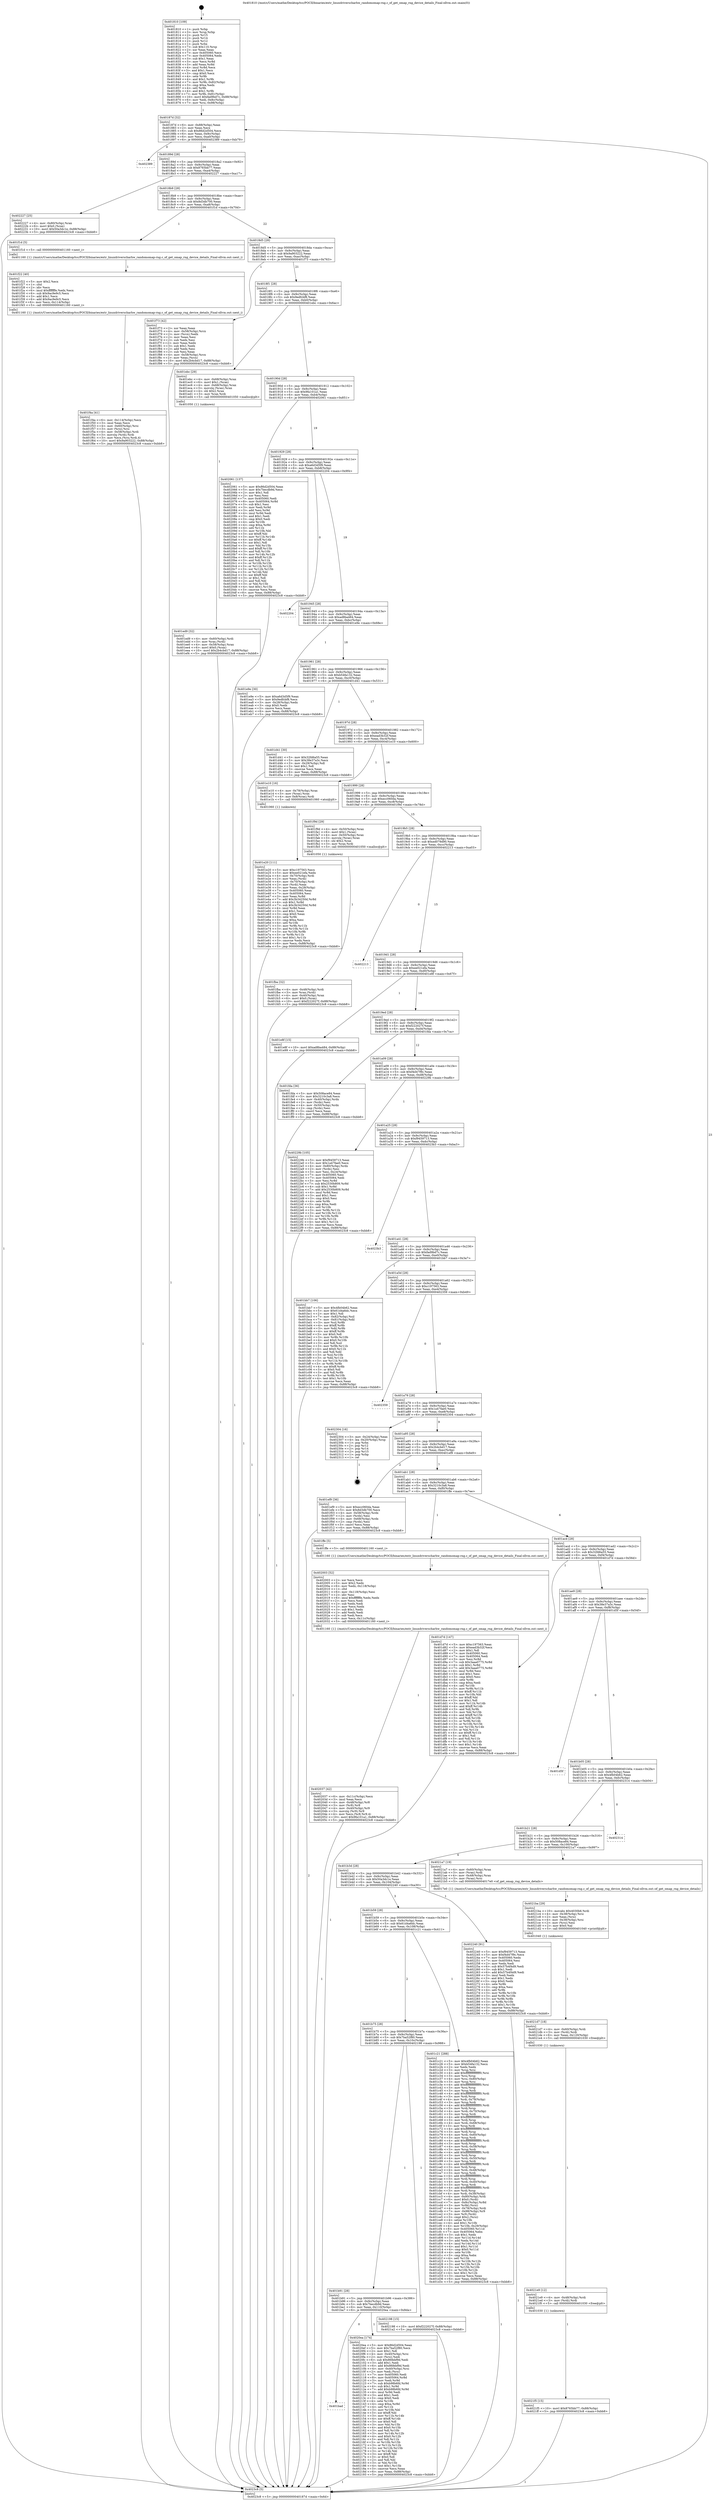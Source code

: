 digraph "0x401810" {
  label = "0x401810 (/mnt/c/Users/mathe/Desktop/tcc/POCII/binaries/extr_linuxdriverscharhw_randomomap-rng.c_of_get_omap_rng_device_details_Final-ollvm.out::main(0))"
  labelloc = "t"
  node[shape=record]

  Entry [label="",width=0.3,height=0.3,shape=circle,fillcolor=black,style=filled]
  "0x40187d" [label="{
     0x40187d [32]\l
     | [instrs]\l
     &nbsp;&nbsp;0x40187d \<+6\>: mov -0x88(%rbp),%eax\l
     &nbsp;&nbsp;0x401883 \<+2\>: mov %eax,%ecx\l
     &nbsp;&nbsp;0x401885 \<+6\>: sub $0x86d2d504,%ecx\l
     &nbsp;&nbsp;0x40188b \<+6\>: mov %eax,-0x9c(%rbp)\l
     &nbsp;&nbsp;0x401891 \<+6\>: mov %ecx,-0xa0(%rbp)\l
     &nbsp;&nbsp;0x401897 \<+6\>: je 0000000000402389 \<main+0xb79\>\l
  }"]
  "0x402389" [label="{
     0x402389\l
  }", style=dashed]
  "0x40189d" [label="{
     0x40189d [28]\l
     | [instrs]\l
     &nbsp;&nbsp;0x40189d \<+5\>: jmp 00000000004018a2 \<main+0x92\>\l
     &nbsp;&nbsp;0x4018a2 \<+6\>: mov -0x9c(%rbp),%eax\l
     &nbsp;&nbsp;0x4018a8 \<+5\>: sub $0x8765bb77,%eax\l
     &nbsp;&nbsp;0x4018ad \<+6\>: mov %eax,-0xa4(%rbp)\l
     &nbsp;&nbsp;0x4018b3 \<+6\>: je 0000000000402227 \<main+0xa17\>\l
  }"]
  Exit [label="",width=0.3,height=0.3,shape=circle,fillcolor=black,style=filled,peripheries=2]
  "0x402227" [label="{
     0x402227 [25]\l
     | [instrs]\l
     &nbsp;&nbsp;0x402227 \<+4\>: mov -0x80(%rbp),%rax\l
     &nbsp;&nbsp;0x40222b \<+6\>: movl $0x0,(%rax)\l
     &nbsp;&nbsp;0x402231 \<+10\>: movl $0x50a3dc1e,-0x88(%rbp)\l
     &nbsp;&nbsp;0x40223b \<+5\>: jmp 00000000004023c8 \<main+0xbb8\>\l
  }"]
  "0x4018b9" [label="{
     0x4018b9 [28]\l
     | [instrs]\l
     &nbsp;&nbsp;0x4018b9 \<+5\>: jmp 00000000004018be \<main+0xae\>\l
     &nbsp;&nbsp;0x4018be \<+6\>: mov -0x9c(%rbp),%eax\l
     &nbsp;&nbsp;0x4018c4 \<+5\>: sub $0x8d3db700,%eax\l
     &nbsp;&nbsp;0x4018c9 \<+6\>: mov %eax,-0xa8(%rbp)\l
     &nbsp;&nbsp;0x4018cf \<+6\>: je 0000000000401f1d \<main+0x70d\>\l
  }"]
  "0x4021f5" [label="{
     0x4021f5 [15]\l
     | [instrs]\l
     &nbsp;&nbsp;0x4021f5 \<+10\>: movl $0x8765bb77,-0x88(%rbp)\l
     &nbsp;&nbsp;0x4021ff \<+5\>: jmp 00000000004023c8 \<main+0xbb8\>\l
  }"]
  "0x401f1d" [label="{
     0x401f1d [5]\l
     | [instrs]\l
     &nbsp;&nbsp;0x401f1d \<+5\>: call 0000000000401160 \<next_i\>\l
     | [calls]\l
     &nbsp;&nbsp;0x401160 \{1\} (/mnt/c/Users/mathe/Desktop/tcc/POCII/binaries/extr_linuxdriverscharhw_randomomap-rng.c_of_get_omap_rng_device_details_Final-ollvm.out::next_i)\l
  }"]
  "0x4018d5" [label="{
     0x4018d5 [28]\l
     | [instrs]\l
     &nbsp;&nbsp;0x4018d5 \<+5\>: jmp 00000000004018da \<main+0xca\>\l
     &nbsp;&nbsp;0x4018da \<+6\>: mov -0x9c(%rbp),%eax\l
     &nbsp;&nbsp;0x4018e0 \<+5\>: sub $0x9a903222,%eax\l
     &nbsp;&nbsp;0x4018e5 \<+6\>: mov %eax,-0xac(%rbp)\l
     &nbsp;&nbsp;0x4018eb \<+6\>: je 0000000000401f73 \<main+0x763\>\l
  }"]
  "0x4021e9" [label="{
     0x4021e9 [12]\l
     | [instrs]\l
     &nbsp;&nbsp;0x4021e9 \<+4\>: mov -0x48(%rbp),%rdi\l
     &nbsp;&nbsp;0x4021ed \<+3\>: mov (%rdi),%rdi\l
     &nbsp;&nbsp;0x4021f0 \<+5\>: call 0000000000401030 \<free@plt\>\l
     | [calls]\l
     &nbsp;&nbsp;0x401030 \{1\} (unknown)\l
  }"]
  "0x401f73" [label="{
     0x401f73 [42]\l
     | [instrs]\l
     &nbsp;&nbsp;0x401f73 \<+2\>: xor %eax,%eax\l
     &nbsp;&nbsp;0x401f75 \<+4\>: mov -0x58(%rbp),%rcx\l
     &nbsp;&nbsp;0x401f79 \<+2\>: mov (%rcx),%edx\l
     &nbsp;&nbsp;0x401f7b \<+2\>: mov %eax,%esi\l
     &nbsp;&nbsp;0x401f7d \<+2\>: sub %edx,%esi\l
     &nbsp;&nbsp;0x401f7f \<+2\>: mov %eax,%edx\l
     &nbsp;&nbsp;0x401f81 \<+3\>: sub $0x1,%edx\l
     &nbsp;&nbsp;0x401f84 \<+2\>: add %edx,%esi\l
     &nbsp;&nbsp;0x401f86 \<+2\>: sub %esi,%eax\l
     &nbsp;&nbsp;0x401f88 \<+4\>: mov -0x58(%rbp),%rcx\l
     &nbsp;&nbsp;0x401f8c \<+2\>: mov %eax,(%rcx)\l
     &nbsp;&nbsp;0x401f8e \<+10\>: movl $0x2b4cbd17,-0x88(%rbp)\l
     &nbsp;&nbsp;0x401f98 \<+5\>: jmp 00000000004023c8 \<main+0xbb8\>\l
  }"]
  "0x4018f1" [label="{
     0x4018f1 [28]\l
     | [instrs]\l
     &nbsp;&nbsp;0x4018f1 \<+5\>: jmp 00000000004018f6 \<main+0xe6\>\l
     &nbsp;&nbsp;0x4018f6 \<+6\>: mov -0x9c(%rbp),%eax\l
     &nbsp;&nbsp;0x4018fc \<+5\>: sub $0x9edfcbf8,%eax\l
     &nbsp;&nbsp;0x401901 \<+6\>: mov %eax,-0xb0(%rbp)\l
     &nbsp;&nbsp;0x401907 \<+6\>: je 0000000000401ebc \<main+0x6ac\>\l
  }"]
  "0x4021d7" [label="{
     0x4021d7 [18]\l
     | [instrs]\l
     &nbsp;&nbsp;0x4021d7 \<+4\>: mov -0x60(%rbp),%rdi\l
     &nbsp;&nbsp;0x4021db \<+3\>: mov (%rdi),%rdi\l
     &nbsp;&nbsp;0x4021de \<+6\>: mov %eax,-0x120(%rbp)\l
     &nbsp;&nbsp;0x4021e4 \<+5\>: call 0000000000401030 \<free@plt\>\l
     | [calls]\l
     &nbsp;&nbsp;0x401030 \{1\} (unknown)\l
  }"]
  "0x401ebc" [label="{
     0x401ebc [29]\l
     | [instrs]\l
     &nbsp;&nbsp;0x401ebc \<+4\>: mov -0x68(%rbp),%rax\l
     &nbsp;&nbsp;0x401ec0 \<+6\>: movl $0x1,(%rax)\l
     &nbsp;&nbsp;0x401ec6 \<+4\>: mov -0x68(%rbp),%rax\l
     &nbsp;&nbsp;0x401eca \<+3\>: movslq (%rax),%rax\l
     &nbsp;&nbsp;0x401ecd \<+4\>: shl $0x2,%rax\l
     &nbsp;&nbsp;0x401ed1 \<+3\>: mov %rax,%rdi\l
     &nbsp;&nbsp;0x401ed4 \<+5\>: call 0000000000401050 \<malloc@plt\>\l
     | [calls]\l
     &nbsp;&nbsp;0x401050 \{1\} (unknown)\l
  }"]
  "0x40190d" [label="{
     0x40190d [28]\l
     | [instrs]\l
     &nbsp;&nbsp;0x40190d \<+5\>: jmp 0000000000401912 \<main+0x102\>\l
     &nbsp;&nbsp;0x401912 \<+6\>: mov -0x9c(%rbp),%eax\l
     &nbsp;&nbsp;0x401918 \<+5\>: sub $0x9fa101a1,%eax\l
     &nbsp;&nbsp;0x40191d \<+6\>: mov %eax,-0xb4(%rbp)\l
     &nbsp;&nbsp;0x401923 \<+6\>: je 0000000000402061 \<main+0x851\>\l
  }"]
  "0x4021ba" [label="{
     0x4021ba [29]\l
     | [instrs]\l
     &nbsp;&nbsp;0x4021ba \<+10\>: movabs $0x4030b6,%rdi\l
     &nbsp;&nbsp;0x4021c4 \<+4\>: mov -0x38(%rbp),%rsi\l
     &nbsp;&nbsp;0x4021c8 \<+2\>: mov %eax,(%rsi)\l
     &nbsp;&nbsp;0x4021ca \<+4\>: mov -0x38(%rbp),%rsi\l
     &nbsp;&nbsp;0x4021ce \<+2\>: mov (%rsi),%esi\l
     &nbsp;&nbsp;0x4021d0 \<+2\>: mov $0x0,%al\l
     &nbsp;&nbsp;0x4021d2 \<+5\>: call 0000000000401040 \<printf@plt\>\l
     | [calls]\l
     &nbsp;&nbsp;0x401040 \{1\} (unknown)\l
  }"]
  "0x402061" [label="{
     0x402061 [137]\l
     | [instrs]\l
     &nbsp;&nbsp;0x402061 \<+5\>: mov $0x86d2d504,%eax\l
     &nbsp;&nbsp;0x402066 \<+5\>: mov $0x7becdb9d,%ecx\l
     &nbsp;&nbsp;0x40206b \<+2\>: mov $0x1,%dl\l
     &nbsp;&nbsp;0x40206d \<+2\>: xor %esi,%esi\l
     &nbsp;&nbsp;0x40206f \<+7\>: mov 0x405060,%edi\l
     &nbsp;&nbsp;0x402076 \<+8\>: mov 0x405064,%r8d\l
     &nbsp;&nbsp;0x40207e \<+3\>: sub $0x1,%esi\l
     &nbsp;&nbsp;0x402081 \<+3\>: mov %edi,%r9d\l
     &nbsp;&nbsp;0x402084 \<+3\>: add %esi,%r9d\l
     &nbsp;&nbsp;0x402087 \<+4\>: imul %r9d,%edi\l
     &nbsp;&nbsp;0x40208b \<+3\>: and $0x1,%edi\l
     &nbsp;&nbsp;0x40208e \<+3\>: cmp $0x0,%edi\l
     &nbsp;&nbsp;0x402091 \<+4\>: sete %r10b\l
     &nbsp;&nbsp;0x402095 \<+4\>: cmp $0xa,%r8d\l
     &nbsp;&nbsp;0x402099 \<+4\>: setl %r11b\l
     &nbsp;&nbsp;0x40209d \<+3\>: mov %r10b,%bl\l
     &nbsp;&nbsp;0x4020a0 \<+3\>: xor $0xff,%bl\l
     &nbsp;&nbsp;0x4020a3 \<+3\>: mov %r11b,%r14b\l
     &nbsp;&nbsp;0x4020a6 \<+4\>: xor $0xff,%r14b\l
     &nbsp;&nbsp;0x4020aa \<+3\>: xor $0x1,%dl\l
     &nbsp;&nbsp;0x4020ad \<+3\>: mov %bl,%r15b\l
     &nbsp;&nbsp;0x4020b0 \<+4\>: and $0xff,%r15b\l
     &nbsp;&nbsp;0x4020b4 \<+3\>: and %dl,%r10b\l
     &nbsp;&nbsp;0x4020b7 \<+3\>: mov %r14b,%r12b\l
     &nbsp;&nbsp;0x4020ba \<+4\>: and $0xff,%r12b\l
     &nbsp;&nbsp;0x4020be \<+3\>: and %dl,%r11b\l
     &nbsp;&nbsp;0x4020c1 \<+3\>: or %r10b,%r15b\l
     &nbsp;&nbsp;0x4020c4 \<+3\>: or %r11b,%r12b\l
     &nbsp;&nbsp;0x4020c7 \<+3\>: xor %r12b,%r15b\l
     &nbsp;&nbsp;0x4020ca \<+3\>: or %r14b,%bl\l
     &nbsp;&nbsp;0x4020cd \<+3\>: xor $0xff,%bl\l
     &nbsp;&nbsp;0x4020d0 \<+3\>: or $0x1,%dl\l
     &nbsp;&nbsp;0x4020d3 \<+2\>: and %dl,%bl\l
     &nbsp;&nbsp;0x4020d5 \<+3\>: or %bl,%r15b\l
     &nbsp;&nbsp;0x4020d8 \<+4\>: test $0x1,%r15b\l
     &nbsp;&nbsp;0x4020dc \<+3\>: cmovne %ecx,%eax\l
     &nbsp;&nbsp;0x4020df \<+6\>: mov %eax,-0x88(%rbp)\l
     &nbsp;&nbsp;0x4020e5 \<+5\>: jmp 00000000004023c8 \<main+0xbb8\>\l
  }"]
  "0x401929" [label="{
     0x401929 [28]\l
     | [instrs]\l
     &nbsp;&nbsp;0x401929 \<+5\>: jmp 000000000040192e \<main+0x11e\>\l
     &nbsp;&nbsp;0x40192e \<+6\>: mov -0x9c(%rbp),%eax\l
     &nbsp;&nbsp;0x401934 \<+5\>: sub $0xa6d3d5f9,%eax\l
     &nbsp;&nbsp;0x401939 \<+6\>: mov %eax,-0xb8(%rbp)\l
     &nbsp;&nbsp;0x40193f \<+6\>: je 0000000000402204 \<main+0x9f4\>\l
  }"]
  "0x401bad" [label="{
     0x401bad\l
  }", style=dashed]
  "0x402204" [label="{
     0x402204\l
  }", style=dashed]
  "0x401945" [label="{
     0x401945 [28]\l
     | [instrs]\l
     &nbsp;&nbsp;0x401945 \<+5\>: jmp 000000000040194a \<main+0x13a\>\l
     &nbsp;&nbsp;0x40194a \<+6\>: mov -0x9c(%rbp),%eax\l
     &nbsp;&nbsp;0x401950 \<+5\>: sub $0xad8ba484,%eax\l
     &nbsp;&nbsp;0x401955 \<+6\>: mov %eax,-0xbc(%rbp)\l
     &nbsp;&nbsp;0x40195b \<+6\>: je 0000000000401e9e \<main+0x68e\>\l
  }"]
  "0x4020ea" [label="{
     0x4020ea [174]\l
     | [instrs]\l
     &nbsp;&nbsp;0x4020ea \<+5\>: mov $0x86d2d504,%eax\l
     &nbsp;&nbsp;0x4020ef \<+5\>: mov $0x7ba52f80,%ecx\l
     &nbsp;&nbsp;0x4020f4 \<+2\>: mov $0x1,%dl\l
     &nbsp;&nbsp;0x4020f6 \<+4\>: mov -0x40(%rbp),%rsi\l
     &nbsp;&nbsp;0x4020fa \<+2\>: mov (%rsi),%edi\l
     &nbsp;&nbsp;0x4020fc \<+6\>: sub $0x86febf9d,%edi\l
     &nbsp;&nbsp;0x402102 \<+3\>: add $0x1,%edi\l
     &nbsp;&nbsp;0x402105 \<+6\>: add $0x86febf9d,%edi\l
     &nbsp;&nbsp;0x40210b \<+4\>: mov -0x40(%rbp),%rsi\l
     &nbsp;&nbsp;0x40210f \<+2\>: mov %edi,(%rsi)\l
     &nbsp;&nbsp;0x402111 \<+7\>: mov 0x405060,%edi\l
     &nbsp;&nbsp;0x402118 \<+8\>: mov 0x405064,%r8d\l
     &nbsp;&nbsp;0x402120 \<+3\>: mov %edi,%r9d\l
     &nbsp;&nbsp;0x402123 \<+7\>: sub $0xb98b6fd,%r9d\l
     &nbsp;&nbsp;0x40212a \<+4\>: sub $0x1,%r9d\l
     &nbsp;&nbsp;0x40212e \<+7\>: add $0xb98b6fd,%r9d\l
     &nbsp;&nbsp;0x402135 \<+4\>: imul %r9d,%edi\l
     &nbsp;&nbsp;0x402139 \<+3\>: and $0x1,%edi\l
     &nbsp;&nbsp;0x40213c \<+3\>: cmp $0x0,%edi\l
     &nbsp;&nbsp;0x40213f \<+4\>: sete %r10b\l
     &nbsp;&nbsp;0x402143 \<+4\>: cmp $0xa,%r8d\l
     &nbsp;&nbsp;0x402147 \<+4\>: setl %r11b\l
     &nbsp;&nbsp;0x40214b \<+3\>: mov %r10b,%bl\l
     &nbsp;&nbsp;0x40214e \<+3\>: xor $0xff,%bl\l
     &nbsp;&nbsp;0x402151 \<+3\>: mov %r11b,%r14b\l
     &nbsp;&nbsp;0x402154 \<+4\>: xor $0xff,%r14b\l
     &nbsp;&nbsp;0x402158 \<+3\>: xor $0x0,%dl\l
     &nbsp;&nbsp;0x40215b \<+3\>: mov %bl,%r15b\l
     &nbsp;&nbsp;0x40215e \<+4\>: and $0x0,%r15b\l
     &nbsp;&nbsp;0x402162 \<+3\>: and %dl,%r10b\l
     &nbsp;&nbsp;0x402165 \<+3\>: mov %r14b,%r12b\l
     &nbsp;&nbsp;0x402168 \<+4\>: and $0x0,%r12b\l
     &nbsp;&nbsp;0x40216c \<+3\>: and %dl,%r11b\l
     &nbsp;&nbsp;0x40216f \<+3\>: or %r10b,%r15b\l
     &nbsp;&nbsp;0x402172 \<+3\>: or %r11b,%r12b\l
     &nbsp;&nbsp;0x402175 \<+3\>: xor %r12b,%r15b\l
     &nbsp;&nbsp;0x402178 \<+3\>: or %r14b,%bl\l
     &nbsp;&nbsp;0x40217b \<+3\>: xor $0xff,%bl\l
     &nbsp;&nbsp;0x40217e \<+3\>: or $0x0,%dl\l
     &nbsp;&nbsp;0x402181 \<+2\>: and %dl,%bl\l
     &nbsp;&nbsp;0x402183 \<+3\>: or %bl,%r15b\l
     &nbsp;&nbsp;0x402186 \<+4\>: test $0x1,%r15b\l
     &nbsp;&nbsp;0x40218a \<+3\>: cmovne %ecx,%eax\l
     &nbsp;&nbsp;0x40218d \<+6\>: mov %eax,-0x88(%rbp)\l
     &nbsp;&nbsp;0x402193 \<+5\>: jmp 00000000004023c8 \<main+0xbb8\>\l
  }"]
  "0x401e9e" [label="{
     0x401e9e [30]\l
     | [instrs]\l
     &nbsp;&nbsp;0x401e9e \<+5\>: mov $0xa6d3d5f9,%eax\l
     &nbsp;&nbsp;0x401ea3 \<+5\>: mov $0x9edfcbf8,%ecx\l
     &nbsp;&nbsp;0x401ea8 \<+3\>: mov -0x28(%rbp),%edx\l
     &nbsp;&nbsp;0x401eab \<+3\>: cmp $0x0,%edx\l
     &nbsp;&nbsp;0x401eae \<+3\>: cmove %ecx,%eax\l
     &nbsp;&nbsp;0x401eb1 \<+6\>: mov %eax,-0x88(%rbp)\l
     &nbsp;&nbsp;0x401eb7 \<+5\>: jmp 00000000004023c8 \<main+0xbb8\>\l
  }"]
  "0x401961" [label="{
     0x401961 [28]\l
     | [instrs]\l
     &nbsp;&nbsp;0x401961 \<+5\>: jmp 0000000000401966 \<main+0x156\>\l
     &nbsp;&nbsp;0x401966 \<+6\>: mov -0x9c(%rbp),%eax\l
     &nbsp;&nbsp;0x40196c \<+5\>: sub $0xb54fa132,%eax\l
     &nbsp;&nbsp;0x401971 \<+6\>: mov %eax,-0xc0(%rbp)\l
     &nbsp;&nbsp;0x401977 \<+6\>: je 0000000000401d41 \<main+0x531\>\l
  }"]
  "0x401b91" [label="{
     0x401b91 [28]\l
     | [instrs]\l
     &nbsp;&nbsp;0x401b91 \<+5\>: jmp 0000000000401b96 \<main+0x386\>\l
     &nbsp;&nbsp;0x401b96 \<+6\>: mov -0x9c(%rbp),%eax\l
     &nbsp;&nbsp;0x401b9c \<+5\>: sub $0x7becdb9d,%eax\l
     &nbsp;&nbsp;0x401ba1 \<+6\>: mov %eax,-0x110(%rbp)\l
     &nbsp;&nbsp;0x401ba7 \<+6\>: je 00000000004020ea \<main+0x8da\>\l
  }"]
  "0x401d41" [label="{
     0x401d41 [30]\l
     | [instrs]\l
     &nbsp;&nbsp;0x401d41 \<+5\>: mov $0x32fd6a55,%eax\l
     &nbsp;&nbsp;0x401d46 \<+5\>: mov $0x38e37a3c,%ecx\l
     &nbsp;&nbsp;0x401d4b \<+3\>: mov -0x29(%rbp),%dl\l
     &nbsp;&nbsp;0x401d4e \<+3\>: test $0x1,%dl\l
     &nbsp;&nbsp;0x401d51 \<+3\>: cmovne %ecx,%eax\l
     &nbsp;&nbsp;0x401d54 \<+6\>: mov %eax,-0x88(%rbp)\l
     &nbsp;&nbsp;0x401d5a \<+5\>: jmp 00000000004023c8 \<main+0xbb8\>\l
  }"]
  "0x40197d" [label="{
     0x40197d [28]\l
     | [instrs]\l
     &nbsp;&nbsp;0x40197d \<+5\>: jmp 0000000000401982 \<main+0x172\>\l
     &nbsp;&nbsp;0x401982 \<+6\>: mov -0x9c(%rbp),%eax\l
     &nbsp;&nbsp;0x401988 \<+5\>: sub $0xead3b32f,%eax\l
     &nbsp;&nbsp;0x40198d \<+6\>: mov %eax,-0xc4(%rbp)\l
     &nbsp;&nbsp;0x401993 \<+6\>: je 0000000000401e10 \<main+0x600\>\l
  }"]
  "0x402198" [label="{
     0x402198 [15]\l
     | [instrs]\l
     &nbsp;&nbsp;0x402198 \<+10\>: movl $0xf222027f,-0x88(%rbp)\l
     &nbsp;&nbsp;0x4021a2 \<+5\>: jmp 00000000004023c8 \<main+0xbb8\>\l
  }"]
  "0x401e10" [label="{
     0x401e10 [16]\l
     | [instrs]\l
     &nbsp;&nbsp;0x401e10 \<+4\>: mov -0x78(%rbp),%rax\l
     &nbsp;&nbsp;0x401e14 \<+3\>: mov (%rax),%rax\l
     &nbsp;&nbsp;0x401e17 \<+4\>: mov 0x8(%rax),%rdi\l
     &nbsp;&nbsp;0x401e1b \<+5\>: call 0000000000401060 \<atoi@plt\>\l
     | [calls]\l
     &nbsp;&nbsp;0x401060 \{1\} (unknown)\l
  }"]
  "0x401999" [label="{
     0x401999 [28]\l
     | [instrs]\l
     &nbsp;&nbsp;0x401999 \<+5\>: jmp 000000000040199e \<main+0x18e\>\l
     &nbsp;&nbsp;0x40199e \<+6\>: mov -0x9c(%rbp),%eax\l
     &nbsp;&nbsp;0x4019a4 \<+5\>: sub $0xecc060da,%eax\l
     &nbsp;&nbsp;0x4019a9 \<+6\>: mov %eax,-0xc8(%rbp)\l
     &nbsp;&nbsp;0x4019af \<+6\>: je 0000000000401f9d \<main+0x78d\>\l
  }"]
  "0x402037" [label="{
     0x402037 [42]\l
     | [instrs]\l
     &nbsp;&nbsp;0x402037 \<+6\>: mov -0x11c(%rbp),%ecx\l
     &nbsp;&nbsp;0x40203d \<+3\>: imul %eax,%ecx\l
     &nbsp;&nbsp;0x402040 \<+4\>: mov -0x48(%rbp),%r8\l
     &nbsp;&nbsp;0x402044 \<+3\>: mov (%r8),%r8\l
     &nbsp;&nbsp;0x402047 \<+4\>: mov -0x40(%rbp),%r9\l
     &nbsp;&nbsp;0x40204b \<+3\>: movslq (%r9),%r9\l
     &nbsp;&nbsp;0x40204e \<+4\>: mov %ecx,(%r8,%r9,4)\l
     &nbsp;&nbsp;0x402052 \<+10\>: movl $0x9fa101a1,-0x88(%rbp)\l
     &nbsp;&nbsp;0x40205c \<+5\>: jmp 00000000004023c8 \<main+0xbb8\>\l
  }"]
  "0x401f9d" [label="{
     0x401f9d [29]\l
     | [instrs]\l
     &nbsp;&nbsp;0x401f9d \<+4\>: mov -0x50(%rbp),%rax\l
     &nbsp;&nbsp;0x401fa1 \<+6\>: movl $0x1,(%rax)\l
     &nbsp;&nbsp;0x401fa7 \<+4\>: mov -0x50(%rbp),%rax\l
     &nbsp;&nbsp;0x401fab \<+3\>: movslq (%rax),%rax\l
     &nbsp;&nbsp;0x401fae \<+4\>: shl $0x2,%rax\l
     &nbsp;&nbsp;0x401fb2 \<+3\>: mov %rax,%rdi\l
     &nbsp;&nbsp;0x401fb5 \<+5\>: call 0000000000401050 \<malloc@plt\>\l
     | [calls]\l
     &nbsp;&nbsp;0x401050 \{1\} (unknown)\l
  }"]
  "0x4019b5" [label="{
     0x4019b5 [28]\l
     | [instrs]\l
     &nbsp;&nbsp;0x4019b5 \<+5\>: jmp 00000000004019ba \<main+0x1aa\>\l
     &nbsp;&nbsp;0x4019ba \<+6\>: mov -0x9c(%rbp),%eax\l
     &nbsp;&nbsp;0x4019c0 \<+5\>: sub $0xed079d90,%eax\l
     &nbsp;&nbsp;0x4019c5 \<+6\>: mov %eax,-0xcc(%rbp)\l
     &nbsp;&nbsp;0x4019cb \<+6\>: je 0000000000402213 \<main+0xa03\>\l
  }"]
  "0x402003" [label="{
     0x402003 [52]\l
     | [instrs]\l
     &nbsp;&nbsp;0x402003 \<+2\>: xor %ecx,%ecx\l
     &nbsp;&nbsp;0x402005 \<+5\>: mov $0x2,%edx\l
     &nbsp;&nbsp;0x40200a \<+6\>: mov %edx,-0x118(%rbp)\l
     &nbsp;&nbsp;0x402010 \<+1\>: cltd\l
     &nbsp;&nbsp;0x402011 \<+6\>: mov -0x118(%rbp),%esi\l
     &nbsp;&nbsp;0x402017 \<+2\>: idiv %esi\l
     &nbsp;&nbsp;0x402019 \<+6\>: imul $0xfffffffe,%edx,%edx\l
     &nbsp;&nbsp;0x40201f \<+2\>: mov %ecx,%edi\l
     &nbsp;&nbsp;0x402021 \<+2\>: sub %edx,%edi\l
     &nbsp;&nbsp;0x402023 \<+2\>: mov %ecx,%edx\l
     &nbsp;&nbsp;0x402025 \<+3\>: sub $0x1,%edx\l
     &nbsp;&nbsp;0x402028 \<+2\>: add %edx,%edi\l
     &nbsp;&nbsp;0x40202a \<+2\>: sub %edi,%ecx\l
     &nbsp;&nbsp;0x40202c \<+6\>: mov %ecx,-0x11c(%rbp)\l
     &nbsp;&nbsp;0x402032 \<+5\>: call 0000000000401160 \<next_i\>\l
     | [calls]\l
     &nbsp;&nbsp;0x401160 \{1\} (/mnt/c/Users/mathe/Desktop/tcc/POCII/binaries/extr_linuxdriverscharhw_randomomap-rng.c_of_get_omap_rng_device_details_Final-ollvm.out::next_i)\l
  }"]
  "0x402213" [label="{
     0x402213\l
  }", style=dashed]
  "0x4019d1" [label="{
     0x4019d1 [28]\l
     | [instrs]\l
     &nbsp;&nbsp;0x4019d1 \<+5\>: jmp 00000000004019d6 \<main+0x1c6\>\l
     &nbsp;&nbsp;0x4019d6 \<+6\>: mov -0x9c(%rbp),%eax\l
     &nbsp;&nbsp;0x4019dc \<+5\>: sub $0xee021efa,%eax\l
     &nbsp;&nbsp;0x4019e1 \<+6\>: mov %eax,-0xd0(%rbp)\l
     &nbsp;&nbsp;0x4019e7 \<+6\>: je 0000000000401e8f \<main+0x67f\>\l
  }"]
  "0x401fba" [label="{
     0x401fba [32]\l
     | [instrs]\l
     &nbsp;&nbsp;0x401fba \<+4\>: mov -0x48(%rbp),%rdi\l
     &nbsp;&nbsp;0x401fbe \<+3\>: mov %rax,(%rdi)\l
     &nbsp;&nbsp;0x401fc1 \<+4\>: mov -0x40(%rbp),%rax\l
     &nbsp;&nbsp;0x401fc5 \<+6\>: movl $0x0,(%rax)\l
     &nbsp;&nbsp;0x401fcb \<+10\>: movl $0xf222027f,-0x88(%rbp)\l
     &nbsp;&nbsp;0x401fd5 \<+5\>: jmp 00000000004023c8 \<main+0xbb8\>\l
  }"]
  "0x401e8f" [label="{
     0x401e8f [15]\l
     | [instrs]\l
     &nbsp;&nbsp;0x401e8f \<+10\>: movl $0xad8ba484,-0x88(%rbp)\l
     &nbsp;&nbsp;0x401e99 \<+5\>: jmp 00000000004023c8 \<main+0xbb8\>\l
  }"]
  "0x4019ed" [label="{
     0x4019ed [28]\l
     | [instrs]\l
     &nbsp;&nbsp;0x4019ed \<+5\>: jmp 00000000004019f2 \<main+0x1e2\>\l
     &nbsp;&nbsp;0x4019f2 \<+6\>: mov -0x9c(%rbp),%eax\l
     &nbsp;&nbsp;0x4019f8 \<+5\>: sub $0xf222027f,%eax\l
     &nbsp;&nbsp;0x4019fd \<+6\>: mov %eax,-0xd4(%rbp)\l
     &nbsp;&nbsp;0x401a03 \<+6\>: je 0000000000401fda \<main+0x7ca\>\l
  }"]
  "0x401f4a" [label="{
     0x401f4a [41]\l
     | [instrs]\l
     &nbsp;&nbsp;0x401f4a \<+6\>: mov -0x114(%rbp),%ecx\l
     &nbsp;&nbsp;0x401f50 \<+3\>: imul %eax,%ecx\l
     &nbsp;&nbsp;0x401f53 \<+4\>: mov -0x60(%rbp),%rsi\l
     &nbsp;&nbsp;0x401f57 \<+3\>: mov (%rsi),%rsi\l
     &nbsp;&nbsp;0x401f5a \<+4\>: mov -0x58(%rbp),%rdi\l
     &nbsp;&nbsp;0x401f5e \<+3\>: movslq (%rdi),%rdi\l
     &nbsp;&nbsp;0x401f61 \<+3\>: mov %ecx,(%rsi,%rdi,4)\l
     &nbsp;&nbsp;0x401f64 \<+10\>: movl $0x9a903222,-0x88(%rbp)\l
     &nbsp;&nbsp;0x401f6e \<+5\>: jmp 00000000004023c8 \<main+0xbb8\>\l
  }"]
  "0x401fda" [label="{
     0x401fda [36]\l
     | [instrs]\l
     &nbsp;&nbsp;0x401fda \<+5\>: mov $0x508ace84,%eax\l
     &nbsp;&nbsp;0x401fdf \<+5\>: mov $0x3210c3a8,%ecx\l
     &nbsp;&nbsp;0x401fe4 \<+4\>: mov -0x40(%rbp),%rdx\l
     &nbsp;&nbsp;0x401fe8 \<+2\>: mov (%rdx),%esi\l
     &nbsp;&nbsp;0x401fea \<+4\>: mov -0x50(%rbp),%rdx\l
     &nbsp;&nbsp;0x401fee \<+2\>: cmp (%rdx),%esi\l
     &nbsp;&nbsp;0x401ff0 \<+3\>: cmovl %ecx,%eax\l
     &nbsp;&nbsp;0x401ff3 \<+6\>: mov %eax,-0x88(%rbp)\l
     &nbsp;&nbsp;0x401ff9 \<+5\>: jmp 00000000004023c8 \<main+0xbb8\>\l
  }"]
  "0x401a09" [label="{
     0x401a09 [28]\l
     | [instrs]\l
     &nbsp;&nbsp;0x401a09 \<+5\>: jmp 0000000000401a0e \<main+0x1fe\>\l
     &nbsp;&nbsp;0x401a0e \<+6\>: mov -0x9c(%rbp),%eax\l
     &nbsp;&nbsp;0x401a14 \<+5\>: sub $0xf4d47f9c,%eax\l
     &nbsp;&nbsp;0x401a19 \<+6\>: mov %eax,-0xd8(%rbp)\l
     &nbsp;&nbsp;0x401a1f \<+6\>: je 000000000040229b \<main+0xa8b\>\l
  }"]
  "0x401f22" [label="{
     0x401f22 [40]\l
     | [instrs]\l
     &nbsp;&nbsp;0x401f22 \<+5\>: mov $0x2,%ecx\l
     &nbsp;&nbsp;0x401f27 \<+1\>: cltd\l
     &nbsp;&nbsp;0x401f28 \<+2\>: idiv %ecx\l
     &nbsp;&nbsp;0x401f2a \<+6\>: imul $0xfffffffe,%edx,%ecx\l
     &nbsp;&nbsp;0x401f30 \<+6\>: sub $0x9ac9e9c5,%ecx\l
     &nbsp;&nbsp;0x401f36 \<+3\>: add $0x1,%ecx\l
     &nbsp;&nbsp;0x401f39 \<+6\>: add $0x9ac9e9c5,%ecx\l
     &nbsp;&nbsp;0x401f3f \<+6\>: mov %ecx,-0x114(%rbp)\l
     &nbsp;&nbsp;0x401f45 \<+5\>: call 0000000000401160 \<next_i\>\l
     | [calls]\l
     &nbsp;&nbsp;0x401160 \{1\} (/mnt/c/Users/mathe/Desktop/tcc/POCII/binaries/extr_linuxdriverscharhw_randomomap-rng.c_of_get_omap_rng_device_details_Final-ollvm.out::next_i)\l
  }"]
  "0x40229b" [label="{
     0x40229b [105]\l
     | [instrs]\l
     &nbsp;&nbsp;0x40229b \<+5\>: mov $0xf9459713,%eax\l
     &nbsp;&nbsp;0x4022a0 \<+5\>: mov $0x1a47fae0,%ecx\l
     &nbsp;&nbsp;0x4022a5 \<+4\>: mov -0x80(%rbp),%rdx\l
     &nbsp;&nbsp;0x4022a9 \<+2\>: mov (%rdx),%esi\l
     &nbsp;&nbsp;0x4022ab \<+3\>: mov %esi,-0x24(%rbp)\l
     &nbsp;&nbsp;0x4022ae \<+7\>: mov 0x405060,%esi\l
     &nbsp;&nbsp;0x4022b5 \<+7\>: mov 0x405064,%edi\l
     &nbsp;&nbsp;0x4022bc \<+3\>: mov %esi,%r8d\l
     &nbsp;&nbsp;0x4022bf \<+7\>: sub $0x2530b809,%r8d\l
     &nbsp;&nbsp;0x4022c6 \<+4\>: sub $0x1,%r8d\l
     &nbsp;&nbsp;0x4022ca \<+7\>: add $0x2530b809,%r8d\l
     &nbsp;&nbsp;0x4022d1 \<+4\>: imul %r8d,%esi\l
     &nbsp;&nbsp;0x4022d5 \<+3\>: and $0x1,%esi\l
     &nbsp;&nbsp;0x4022d8 \<+3\>: cmp $0x0,%esi\l
     &nbsp;&nbsp;0x4022db \<+4\>: sete %r9b\l
     &nbsp;&nbsp;0x4022df \<+3\>: cmp $0xa,%edi\l
     &nbsp;&nbsp;0x4022e2 \<+4\>: setl %r10b\l
     &nbsp;&nbsp;0x4022e6 \<+3\>: mov %r9b,%r11b\l
     &nbsp;&nbsp;0x4022e9 \<+3\>: and %r10b,%r11b\l
     &nbsp;&nbsp;0x4022ec \<+3\>: xor %r10b,%r9b\l
     &nbsp;&nbsp;0x4022ef \<+3\>: or %r9b,%r11b\l
     &nbsp;&nbsp;0x4022f2 \<+4\>: test $0x1,%r11b\l
     &nbsp;&nbsp;0x4022f6 \<+3\>: cmovne %ecx,%eax\l
     &nbsp;&nbsp;0x4022f9 \<+6\>: mov %eax,-0x88(%rbp)\l
     &nbsp;&nbsp;0x4022ff \<+5\>: jmp 00000000004023c8 \<main+0xbb8\>\l
  }"]
  "0x401a25" [label="{
     0x401a25 [28]\l
     | [instrs]\l
     &nbsp;&nbsp;0x401a25 \<+5\>: jmp 0000000000401a2a \<main+0x21a\>\l
     &nbsp;&nbsp;0x401a2a \<+6\>: mov -0x9c(%rbp),%eax\l
     &nbsp;&nbsp;0x401a30 \<+5\>: sub $0xf9459713,%eax\l
     &nbsp;&nbsp;0x401a35 \<+6\>: mov %eax,-0xdc(%rbp)\l
     &nbsp;&nbsp;0x401a3b \<+6\>: je 00000000004023b3 \<main+0xba3\>\l
  }"]
  "0x401ed9" [label="{
     0x401ed9 [32]\l
     | [instrs]\l
     &nbsp;&nbsp;0x401ed9 \<+4\>: mov -0x60(%rbp),%rdi\l
     &nbsp;&nbsp;0x401edd \<+3\>: mov %rax,(%rdi)\l
     &nbsp;&nbsp;0x401ee0 \<+4\>: mov -0x58(%rbp),%rax\l
     &nbsp;&nbsp;0x401ee4 \<+6\>: movl $0x0,(%rax)\l
     &nbsp;&nbsp;0x401eea \<+10\>: movl $0x2b4cbd17,-0x88(%rbp)\l
     &nbsp;&nbsp;0x401ef4 \<+5\>: jmp 00000000004023c8 \<main+0xbb8\>\l
  }"]
  "0x4023b3" [label="{
     0x4023b3\l
  }", style=dashed]
  "0x401a41" [label="{
     0x401a41 [28]\l
     | [instrs]\l
     &nbsp;&nbsp;0x401a41 \<+5\>: jmp 0000000000401a46 \<main+0x236\>\l
     &nbsp;&nbsp;0x401a46 \<+6\>: mov -0x9c(%rbp),%eax\l
     &nbsp;&nbsp;0x401a4c \<+5\>: sub $0xfad9bd7c,%eax\l
     &nbsp;&nbsp;0x401a51 \<+6\>: mov %eax,-0xe0(%rbp)\l
     &nbsp;&nbsp;0x401a57 \<+6\>: je 0000000000401bb7 \<main+0x3a7\>\l
  }"]
  "0x401e20" [label="{
     0x401e20 [111]\l
     | [instrs]\l
     &nbsp;&nbsp;0x401e20 \<+5\>: mov $0xc197563,%ecx\l
     &nbsp;&nbsp;0x401e25 \<+5\>: mov $0xee021efa,%edx\l
     &nbsp;&nbsp;0x401e2a \<+4\>: mov -0x70(%rbp),%rdi\l
     &nbsp;&nbsp;0x401e2e \<+2\>: mov %eax,(%rdi)\l
     &nbsp;&nbsp;0x401e30 \<+4\>: mov -0x70(%rbp),%rdi\l
     &nbsp;&nbsp;0x401e34 \<+2\>: mov (%rdi),%eax\l
     &nbsp;&nbsp;0x401e36 \<+3\>: mov %eax,-0x28(%rbp)\l
     &nbsp;&nbsp;0x401e39 \<+7\>: mov 0x405060,%eax\l
     &nbsp;&nbsp;0x401e40 \<+7\>: mov 0x405064,%esi\l
     &nbsp;&nbsp;0x401e47 \<+3\>: mov %eax,%r8d\l
     &nbsp;&nbsp;0x401e4a \<+7\>: add $0x3b34250d,%r8d\l
     &nbsp;&nbsp;0x401e51 \<+4\>: sub $0x1,%r8d\l
     &nbsp;&nbsp;0x401e55 \<+7\>: sub $0x3b34250d,%r8d\l
     &nbsp;&nbsp;0x401e5c \<+4\>: imul %r8d,%eax\l
     &nbsp;&nbsp;0x401e60 \<+3\>: and $0x1,%eax\l
     &nbsp;&nbsp;0x401e63 \<+3\>: cmp $0x0,%eax\l
     &nbsp;&nbsp;0x401e66 \<+4\>: sete %r9b\l
     &nbsp;&nbsp;0x401e6a \<+3\>: cmp $0xa,%esi\l
     &nbsp;&nbsp;0x401e6d \<+4\>: setl %r10b\l
     &nbsp;&nbsp;0x401e71 \<+3\>: mov %r9b,%r11b\l
     &nbsp;&nbsp;0x401e74 \<+3\>: and %r10b,%r11b\l
     &nbsp;&nbsp;0x401e77 \<+3\>: xor %r10b,%r9b\l
     &nbsp;&nbsp;0x401e7a \<+3\>: or %r9b,%r11b\l
     &nbsp;&nbsp;0x401e7d \<+4\>: test $0x1,%r11b\l
     &nbsp;&nbsp;0x401e81 \<+3\>: cmovne %edx,%ecx\l
     &nbsp;&nbsp;0x401e84 \<+6\>: mov %ecx,-0x88(%rbp)\l
     &nbsp;&nbsp;0x401e8a \<+5\>: jmp 00000000004023c8 \<main+0xbb8\>\l
  }"]
  "0x401bb7" [label="{
     0x401bb7 [106]\l
     | [instrs]\l
     &nbsp;&nbsp;0x401bb7 \<+5\>: mov $0x4fb04b62,%eax\l
     &nbsp;&nbsp;0x401bbc \<+5\>: mov $0x61d4a6dc,%ecx\l
     &nbsp;&nbsp;0x401bc1 \<+2\>: mov $0x1,%dl\l
     &nbsp;&nbsp;0x401bc3 \<+7\>: mov -0x82(%rbp),%sil\l
     &nbsp;&nbsp;0x401bca \<+7\>: mov -0x81(%rbp),%dil\l
     &nbsp;&nbsp;0x401bd1 \<+3\>: mov %sil,%r8b\l
     &nbsp;&nbsp;0x401bd4 \<+4\>: xor $0xff,%r8b\l
     &nbsp;&nbsp;0x401bd8 \<+3\>: mov %dil,%r9b\l
     &nbsp;&nbsp;0x401bdb \<+4\>: xor $0xff,%r9b\l
     &nbsp;&nbsp;0x401bdf \<+3\>: xor $0x0,%dl\l
     &nbsp;&nbsp;0x401be2 \<+3\>: mov %r8b,%r10b\l
     &nbsp;&nbsp;0x401be5 \<+4\>: and $0x0,%r10b\l
     &nbsp;&nbsp;0x401be9 \<+3\>: and %dl,%sil\l
     &nbsp;&nbsp;0x401bec \<+3\>: mov %r9b,%r11b\l
     &nbsp;&nbsp;0x401bef \<+4\>: and $0x0,%r11b\l
     &nbsp;&nbsp;0x401bf3 \<+3\>: and %dl,%dil\l
     &nbsp;&nbsp;0x401bf6 \<+3\>: or %sil,%r10b\l
     &nbsp;&nbsp;0x401bf9 \<+3\>: or %dil,%r11b\l
     &nbsp;&nbsp;0x401bfc \<+3\>: xor %r11b,%r10b\l
     &nbsp;&nbsp;0x401bff \<+3\>: or %r9b,%r8b\l
     &nbsp;&nbsp;0x401c02 \<+4\>: xor $0xff,%r8b\l
     &nbsp;&nbsp;0x401c06 \<+3\>: or $0x0,%dl\l
     &nbsp;&nbsp;0x401c09 \<+3\>: and %dl,%r8b\l
     &nbsp;&nbsp;0x401c0c \<+3\>: or %r8b,%r10b\l
     &nbsp;&nbsp;0x401c0f \<+4\>: test $0x1,%r10b\l
     &nbsp;&nbsp;0x401c13 \<+3\>: cmovne %ecx,%eax\l
     &nbsp;&nbsp;0x401c16 \<+6\>: mov %eax,-0x88(%rbp)\l
     &nbsp;&nbsp;0x401c1c \<+5\>: jmp 00000000004023c8 \<main+0xbb8\>\l
  }"]
  "0x401a5d" [label="{
     0x401a5d [28]\l
     | [instrs]\l
     &nbsp;&nbsp;0x401a5d \<+5\>: jmp 0000000000401a62 \<main+0x252\>\l
     &nbsp;&nbsp;0x401a62 \<+6\>: mov -0x9c(%rbp),%eax\l
     &nbsp;&nbsp;0x401a68 \<+5\>: sub $0xc197563,%eax\l
     &nbsp;&nbsp;0x401a6d \<+6\>: mov %eax,-0xe4(%rbp)\l
     &nbsp;&nbsp;0x401a73 \<+6\>: je 0000000000402359 \<main+0xb49\>\l
  }"]
  "0x4023c8" [label="{
     0x4023c8 [5]\l
     | [instrs]\l
     &nbsp;&nbsp;0x4023c8 \<+5\>: jmp 000000000040187d \<main+0x6d\>\l
  }"]
  "0x401810" [label="{
     0x401810 [109]\l
     | [instrs]\l
     &nbsp;&nbsp;0x401810 \<+1\>: push %rbp\l
     &nbsp;&nbsp;0x401811 \<+3\>: mov %rsp,%rbp\l
     &nbsp;&nbsp;0x401814 \<+2\>: push %r15\l
     &nbsp;&nbsp;0x401816 \<+2\>: push %r14\l
     &nbsp;&nbsp;0x401818 \<+2\>: push %r12\l
     &nbsp;&nbsp;0x40181a \<+1\>: push %rbx\l
     &nbsp;&nbsp;0x40181b \<+7\>: sub $0x110,%rsp\l
     &nbsp;&nbsp;0x401822 \<+2\>: xor %eax,%eax\l
     &nbsp;&nbsp;0x401824 \<+7\>: mov 0x405060,%ecx\l
     &nbsp;&nbsp;0x40182b \<+7\>: mov 0x405064,%edx\l
     &nbsp;&nbsp;0x401832 \<+3\>: sub $0x1,%eax\l
     &nbsp;&nbsp;0x401835 \<+3\>: mov %ecx,%r8d\l
     &nbsp;&nbsp;0x401838 \<+3\>: add %eax,%r8d\l
     &nbsp;&nbsp;0x40183b \<+4\>: imul %r8d,%ecx\l
     &nbsp;&nbsp;0x40183f \<+3\>: and $0x1,%ecx\l
     &nbsp;&nbsp;0x401842 \<+3\>: cmp $0x0,%ecx\l
     &nbsp;&nbsp;0x401845 \<+4\>: sete %r9b\l
     &nbsp;&nbsp;0x401849 \<+4\>: and $0x1,%r9b\l
     &nbsp;&nbsp;0x40184d \<+7\>: mov %r9b,-0x82(%rbp)\l
     &nbsp;&nbsp;0x401854 \<+3\>: cmp $0xa,%edx\l
     &nbsp;&nbsp;0x401857 \<+4\>: setl %r9b\l
     &nbsp;&nbsp;0x40185b \<+4\>: and $0x1,%r9b\l
     &nbsp;&nbsp;0x40185f \<+7\>: mov %r9b,-0x81(%rbp)\l
     &nbsp;&nbsp;0x401866 \<+10\>: movl $0xfad9bd7c,-0x88(%rbp)\l
     &nbsp;&nbsp;0x401870 \<+6\>: mov %edi,-0x8c(%rbp)\l
     &nbsp;&nbsp;0x401876 \<+7\>: mov %rsi,-0x98(%rbp)\l
  }"]
  "0x401b75" [label="{
     0x401b75 [28]\l
     | [instrs]\l
     &nbsp;&nbsp;0x401b75 \<+5\>: jmp 0000000000401b7a \<main+0x36a\>\l
     &nbsp;&nbsp;0x401b7a \<+6\>: mov -0x9c(%rbp),%eax\l
     &nbsp;&nbsp;0x401b80 \<+5\>: sub $0x7ba52f80,%eax\l
     &nbsp;&nbsp;0x401b85 \<+6\>: mov %eax,-0x10c(%rbp)\l
     &nbsp;&nbsp;0x401b8b \<+6\>: je 0000000000402198 \<main+0x988\>\l
  }"]
  "0x402359" [label="{
     0x402359\l
  }", style=dashed]
  "0x401a79" [label="{
     0x401a79 [28]\l
     | [instrs]\l
     &nbsp;&nbsp;0x401a79 \<+5\>: jmp 0000000000401a7e \<main+0x26e\>\l
     &nbsp;&nbsp;0x401a7e \<+6\>: mov -0x9c(%rbp),%eax\l
     &nbsp;&nbsp;0x401a84 \<+5\>: sub $0x1a47fae0,%eax\l
     &nbsp;&nbsp;0x401a89 \<+6\>: mov %eax,-0xe8(%rbp)\l
     &nbsp;&nbsp;0x401a8f \<+6\>: je 0000000000402304 \<main+0xaf4\>\l
  }"]
  "0x401c21" [label="{
     0x401c21 [288]\l
     | [instrs]\l
     &nbsp;&nbsp;0x401c21 \<+5\>: mov $0x4fb04b62,%eax\l
     &nbsp;&nbsp;0x401c26 \<+5\>: mov $0xb54fa132,%ecx\l
     &nbsp;&nbsp;0x401c2b \<+2\>: xor %edx,%edx\l
     &nbsp;&nbsp;0x401c2d \<+3\>: mov %rsp,%rsi\l
     &nbsp;&nbsp;0x401c30 \<+4\>: add $0xfffffffffffffff0,%rsi\l
     &nbsp;&nbsp;0x401c34 \<+3\>: mov %rsi,%rsp\l
     &nbsp;&nbsp;0x401c37 \<+4\>: mov %rsi,-0x80(%rbp)\l
     &nbsp;&nbsp;0x401c3b \<+3\>: mov %rsp,%rsi\l
     &nbsp;&nbsp;0x401c3e \<+4\>: add $0xfffffffffffffff0,%rsi\l
     &nbsp;&nbsp;0x401c42 \<+3\>: mov %rsi,%rsp\l
     &nbsp;&nbsp;0x401c45 \<+3\>: mov %rsp,%rdi\l
     &nbsp;&nbsp;0x401c48 \<+4\>: add $0xfffffffffffffff0,%rdi\l
     &nbsp;&nbsp;0x401c4c \<+3\>: mov %rdi,%rsp\l
     &nbsp;&nbsp;0x401c4f \<+4\>: mov %rdi,-0x78(%rbp)\l
     &nbsp;&nbsp;0x401c53 \<+3\>: mov %rsp,%rdi\l
     &nbsp;&nbsp;0x401c56 \<+4\>: add $0xfffffffffffffff0,%rdi\l
     &nbsp;&nbsp;0x401c5a \<+3\>: mov %rdi,%rsp\l
     &nbsp;&nbsp;0x401c5d \<+4\>: mov %rdi,-0x70(%rbp)\l
     &nbsp;&nbsp;0x401c61 \<+3\>: mov %rsp,%rdi\l
     &nbsp;&nbsp;0x401c64 \<+4\>: add $0xfffffffffffffff0,%rdi\l
     &nbsp;&nbsp;0x401c68 \<+3\>: mov %rdi,%rsp\l
     &nbsp;&nbsp;0x401c6b \<+4\>: mov %rdi,-0x68(%rbp)\l
     &nbsp;&nbsp;0x401c6f \<+3\>: mov %rsp,%rdi\l
     &nbsp;&nbsp;0x401c72 \<+4\>: add $0xfffffffffffffff0,%rdi\l
     &nbsp;&nbsp;0x401c76 \<+3\>: mov %rdi,%rsp\l
     &nbsp;&nbsp;0x401c79 \<+4\>: mov %rdi,-0x60(%rbp)\l
     &nbsp;&nbsp;0x401c7d \<+3\>: mov %rsp,%rdi\l
     &nbsp;&nbsp;0x401c80 \<+4\>: add $0xfffffffffffffff0,%rdi\l
     &nbsp;&nbsp;0x401c84 \<+3\>: mov %rdi,%rsp\l
     &nbsp;&nbsp;0x401c87 \<+4\>: mov %rdi,-0x58(%rbp)\l
     &nbsp;&nbsp;0x401c8b \<+3\>: mov %rsp,%rdi\l
     &nbsp;&nbsp;0x401c8e \<+4\>: add $0xfffffffffffffff0,%rdi\l
     &nbsp;&nbsp;0x401c92 \<+3\>: mov %rdi,%rsp\l
     &nbsp;&nbsp;0x401c95 \<+4\>: mov %rdi,-0x50(%rbp)\l
     &nbsp;&nbsp;0x401c99 \<+3\>: mov %rsp,%rdi\l
     &nbsp;&nbsp;0x401c9c \<+4\>: add $0xfffffffffffffff0,%rdi\l
     &nbsp;&nbsp;0x401ca0 \<+3\>: mov %rdi,%rsp\l
     &nbsp;&nbsp;0x401ca3 \<+4\>: mov %rdi,-0x48(%rbp)\l
     &nbsp;&nbsp;0x401ca7 \<+3\>: mov %rsp,%rdi\l
     &nbsp;&nbsp;0x401caa \<+4\>: add $0xfffffffffffffff0,%rdi\l
     &nbsp;&nbsp;0x401cae \<+3\>: mov %rdi,%rsp\l
     &nbsp;&nbsp;0x401cb1 \<+4\>: mov %rdi,-0x40(%rbp)\l
     &nbsp;&nbsp;0x401cb5 \<+3\>: mov %rsp,%rdi\l
     &nbsp;&nbsp;0x401cb8 \<+4\>: add $0xfffffffffffffff0,%rdi\l
     &nbsp;&nbsp;0x401cbc \<+3\>: mov %rdi,%rsp\l
     &nbsp;&nbsp;0x401cbf \<+4\>: mov %rdi,-0x38(%rbp)\l
     &nbsp;&nbsp;0x401cc3 \<+4\>: mov -0x80(%rbp),%rdi\l
     &nbsp;&nbsp;0x401cc7 \<+6\>: movl $0x0,(%rdi)\l
     &nbsp;&nbsp;0x401ccd \<+7\>: mov -0x8c(%rbp),%r8d\l
     &nbsp;&nbsp;0x401cd4 \<+3\>: mov %r8d,(%rsi)\l
     &nbsp;&nbsp;0x401cd7 \<+4\>: mov -0x78(%rbp),%rdi\l
     &nbsp;&nbsp;0x401cdb \<+7\>: mov -0x98(%rbp),%r9\l
     &nbsp;&nbsp;0x401ce2 \<+3\>: mov %r9,(%rdi)\l
     &nbsp;&nbsp;0x401ce5 \<+3\>: cmpl $0x2,(%rsi)\l
     &nbsp;&nbsp;0x401ce8 \<+4\>: setne %r10b\l
     &nbsp;&nbsp;0x401cec \<+4\>: and $0x1,%r10b\l
     &nbsp;&nbsp;0x401cf0 \<+4\>: mov %r10b,-0x29(%rbp)\l
     &nbsp;&nbsp;0x401cf4 \<+8\>: mov 0x405060,%r11d\l
     &nbsp;&nbsp;0x401cfc \<+7\>: mov 0x405064,%ebx\l
     &nbsp;&nbsp;0x401d03 \<+3\>: sub $0x1,%edx\l
     &nbsp;&nbsp;0x401d06 \<+3\>: mov %r11d,%r14d\l
     &nbsp;&nbsp;0x401d09 \<+3\>: add %edx,%r14d\l
     &nbsp;&nbsp;0x401d0c \<+4\>: imul %r14d,%r11d\l
     &nbsp;&nbsp;0x401d10 \<+4\>: and $0x1,%r11d\l
     &nbsp;&nbsp;0x401d14 \<+4\>: cmp $0x0,%r11d\l
     &nbsp;&nbsp;0x401d18 \<+4\>: sete %r10b\l
     &nbsp;&nbsp;0x401d1c \<+3\>: cmp $0xa,%ebx\l
     &nbsp;&nbsp;0x401d1f \<+4\>: setl %r15b\l
     &nbsp;&nbsp;0x401d23 \<+3\>: mov %r10b,%r12b\l
     &nbsp;&nbsp;0x401d26 \<+3\>: and %r15b,%r12b\l
     &nbsp;&nbsp;0x401d29 \<+3\>: xor %r15b,%r10b\l
     &nbsp;&nbsp;0x401d2c \<+3\>: or %r10b,%r12b\l
     &nbsp;&nbsp;0x401d2f \<+4\>: test $0x1,%r12b\l
     &nbsp;&nbsp;0x401d33 \<+3\>: cmovne %ecx,%eax\l
     &nbsp;&nbsp;0x401d36 \<+6\>: mov %eax,-0x88(%rbp)\l
     &nbsp;&nbsp;0x401d3c \<+5\>: jmp 00000000004023c8 \<main+0xbb8\>\l
  }"]
  "0x402304" [label="{
     0x402304 [16]\l
     | [instrs]\l
     &nbsp;&nbsp;0x402304 \<+3\>: mov -0x24(%rbp),%eax\l
     &nbsp;&nbsp;0x402307 \<+4\>: lea -0x20(%rbp),%rsp\l
     &nbsp;&nbsp;0x40230b \<+1\>: pop %rbx\l
     &nbsp;&nbsp;0x40230c \<+2\>: pop %r12\l
     &nbsp;&nbsp;0x40230e \<+2\>: pop %r14\l
     &nbsp;&nbsp;0x402310 \<+2\>: pop %r15\l
     &nbsp;&nbsp;0x402312 \<+1\>: pop %rbp\l
     &nbsp;&nbsp;0x402313 \<+1\>: ret\l
  }"]
  "0x401a95" [label="{
     0x401a95 [28]\l
     | [instrs]\l
     &nbsp;&nbsp;0x401a95 \<+5\>: jmp 0000000000401a9a \<main+0x28a\>\l
     &nbsp;&nbsp;0x401a9a \<+6\>: mov -0x9c(%rbp),%eax\l
     &nbsp;&nbsp;0x401aa0 \<+5\>: sub $0x2b4cbd17,%eax\l
     &nbsp;&nbsp;0x401aa5 \<+6\>: mov %eax,-0xec(%rbp)\l
     &nbsp;&nbsp;0x401aab \<+6\>: je 0000000000401ef9 \<main+0x6e9\>\l
  }"]
  "0x401b59" [label="{
     0x401b59 [28]\l
     | [instrs]\l
     &nbsp;&nbsp;0x401b59 \<+5\>: jmp 0000000000401b5e \<main+0x34e\>\l
     &nbsp;&nbsp;0x401b5e \<+6\>: mov -0x9c(%rbp),%eax\l
     &nbsp;&nbsp;0x401b64 \<+5\>: sub $0x61d4a6dc,%eax\l
     &nbsp;&nbsp;0x401b69 \<+6\>: mov %eax,-0x108(%rbp)\l
     &nbsp;&nbsp;0x401b6f \<+6\>: je 0000000000401c21 \<main+0x411\>\l
  }"]
  "0x401ef9" [label="{
     0x401ef9 [36]\l
     | [instrs]\l
     &nbsp;&nbsp;0x401ef9 \<+5\>: mov $0xecc060da,%eax\l
     &nbsp;&nbsp;0x401efe \<+5\>: mov $0x8d3db700,%ecx\l
     &nbsp;&nbsp;0x401f03 \<+4\>: mov -0x58(%rbp),%rdx\l
     &nbsp;&nbsp;0x401f07 \<+2\>: mov (%rdx),%esi\l
     &nbsp;&nbsp;0x401f09 \<+4\>: mov -0x68(%rbp),%rdx\l
     &nbsp;&nbsp;0x401f0d \<+2\>: cmp (%rdx),%esi\l
     &nbsp;&nbsp;0x401f0f \<+3\>: cmovl %ecx,%eax\l
     &nbsp;&nbsp;0x401f12 \<+6\>: mov %eax,-0x88(%rbp)\l
     &nbsp;&nbsp;0x401f18 \<+5\>: jmp 00000000004023c8 \<main+0xbb8\>\l
  }"]
  "0x401ab1" [label="{
     0x401ab1 [28]\l
     | [instrs]\l
     &nbsp;&nbsp;0x401ab1 \<+5\>: jmp 0000000000401ab6 \<main+0x2a6\>\l
     &nbsp;&nbsp;0x401ab6 \<+6\>: mov -0x9c(%rbp),%eax\l
     &nbsp;&nbsp;0x401abc \<+5\>: sub $0x3210c3a8,%eax\l
     &nbsp;&nbsp;0x401ac1 \<+6\>: mov %eax,-0xf0(%rbp)\l
     &nbsp;&nbsp;0x401ac7 \<+6\>: je 0000000000401ffe \<main+0x7ee\>\l
  }"]
  "0x402240" [label="{
     0x402240 [91]\l
     | [instrs]\l
     &nbsp;&nbsp;0x402240 \<+5\>: mov $0xf9459713,%eax\l
     &nbsp;&nbsp;0x402245 \<+5\>: mov $0xf4d47f9c,%ecx\l
     &nbsp;&nbsp;0x40224a \<+7\>: mov 0x405060,%edx\l
     &nbsp;&nbsp;0x402251 \<+7\>: mov 0x405064,%esi\l
     &nbsp;&nbsp;0x402258 \<+2\>: mov %edx,%edi\l
     &nbsp;&nbsp;0x40225a \<+6\>: sub $0x57b4f4d9,%edi\l
     &nbsp;&nbsp;0x402260 \<+3\>: sub $0x1,%edi\l
     &nbsp;&nbsp;0x402263 \<+6\>: add $0x57b4f4d9,%edi\l
     &nbsp;&nbsp;0x402269 \<+3\>: imul %edi,%edx\l
     &nbsp;&nbsp;0x40226c \<+3\>: and $0x1,%edx\l
     &nbsp;&nbsp;0x40226f \<+3\>: cmp $0x0,%edx\l
     &nbsp;&nbsp;0x402272 \<+4\>: sete %r8b\l
     &nbsp;&nbsp;0x402276 \<+3\>: cmp $0xa,%esi\l
     &nbsp;&nbsp;0x402279 \<+4\>: setl %r9b\l
     &nbsp;&nbsp;0x40227d \<+3\>: mov %r8b,%r10b\l
     &nbsp;&nbsp;0x402280 \<+3\>: and %r9b,%r10b\l
     &nbsp;&nbsp;0x402283 \<+3\>: xor %r9b,%r8b\l
     &nbsp;&nbsp;0x402286 \<+3\>: or %r8b,%r10b\l
     &nbsp;&nbsp;0x402289 \<+4\>: test $0x1,%r10b\l
     &nbsp;&nbsp;0x40228d \<+3\>: cmovne %ecx,%eax\l
     &nbsp;&nbsp;0x402290 \<+6\>: mov %eax,-0x88(%rbp)\l
     &nbsp;&nbsp;0x402296 \<+5\>: jmp 00000000004023c8 \<main+0xbb8\>\l
  }"]
  "0x401ffe" [label="{
     0x401ffe [5]\l
     | [instrs]\l
     &nbsp;&nbsp;0x401ffe \<+5\>: call 0000000000401160 \<next_i\>\l
     | [calls]\l
     &nbsp;&nbsp;0x401160 \{1\} (/mnt/c/Users/mathe/Desktop/tcc/POCII/binaries/extr_linuxdriverscharhw_randomomap-rng.c_of_get_omap_rng_device_details_Final-ollvm.out::next_i)\l
  }"]
  "0x401acd" [label="{
     0x401acd [28]\l
     | [instrs]\l
     &nbsp;&nbsp;0x401acd \<+5\>: jmp 0000000000401ad2 \<main+0x2c2\>\l
     &nbsp;&nbsp;0x401ad2 \<+6\>: mov -0x9c(%rbp),%eax\l
     &nbsp;&nbsp;0x401ad8 \<+5\>: sub $0x32fd6a55,%eax\l
     &nbsp;&nbsp;0x401add \<+6\>: mov %eax,-0xf4(%rbp)\l
     &nbsp;&nbsp;0x401ae3 \<+6\>: je 0000000000401d7d \<main+0x56d\>\l
  }"]
  "0x401b3d" [label="{
     0x401b3d [28]\l
     | [instrs]\l
     &nbsp;&nbsp;0x401b3d \<+5\>: jmp 0000000000401b42 \<main+0x332\>\l
     &nbsp;&nbsp;0x401b42 \<+6\>: mov -0x9c(%rbp),%eax\l
     &nbsp;&nbsp;0x401b48 \<+5\>: sub $0x50a3dc1e,%eax\l
     &nbsp;&nbsp;0x401b4d \<+6\>: mov %eax,-0x104(%rbp)\l
     &nbsp;&nbsp;0x401b53 \<+6\>: je 0000000000402240 \<main+0xa30\>\l
  }"]
  "0x401d7d" [label="{
     0x401d7d [147]\l
     | [instrs]\l
     &nbsp;&nbsp;0x401d7d \<+5\>: mov $0xc197563,%eax\l
     &nbsp;&nbsp;0x401d82 \<+5\>: mov $0xead3b32f,%ecx\l
     &nbsp;&nbsp;0x401d87 \<+2\>: mov $0x1,%dl\l
     &nbsp;&nbsp;0x401d89 \<+7\>: mov 0x405060,%esi\l
     &nbsp;&nbsp;0x401d90 \<+7\>: mov 0x405064,%edi\l
     &nbsp;&nbsp;0x401d97 \<+3\>: mov %esi,%r8d\l
     &nbsp;&nbsp;0x401d9a \<+7\>: sub $0x3aaa0775,%r8d\l
     &nbsp;&nbsp;0x401da1 \<+4\>: sub $0x1,%r8d\l
     &nbsp;&nbsp;0x401da5 \<+7\>: add $0x3aaa0775,%r8d\l
     &nbsp;&nbsp;0x401dac \<+4\>: imul %r8d,%esi\l
     &nbsp;&nbsp;0x401db0 \<+3\>: and $0x1,%esi\l
     &nbsp;&nbsp;0x401db3 \<+3\>: cmp $0x0,%esi\l
     &nbsp;&nbsp;0x401db6 \<+4\>: sete %r9b\l
     &nbsp;&nbsp;0x401dba \<+3\>: cmp $0xa,%edi\l
     &nbsp;&nbsp;0x401dbd \<+4\>: setl %r10b\l
     &nbsp;&nbsp;0x401dc1 \<+3\>: mov %r9b,%r11b\l
     &nbsp;&nbsp;0x401dc4 \<+4\>: xor $0xff,%r11b\l
     &nbsp;&nbsp;0x401dc8 \<+3\>: mov %r10b,%bl\l
     &nbsp;&nbsp;0x401dcb \<+3\>: xor $0xff,%bl\l
     &nbsp;&nbsp;0x401dce \<+3\>: xor $0x1,%dl\l
     &nbsp;&nbsp;0x401dd1 \<+3\>: mov %r11b,%r14b\l
     &nbsp;&nbsp;0x401dd4 \<+4\>: and $0xff,%r14b\l
     &nbsp;&nbsp;0x401dd8 \<+3\>: and %dl,%r9b\l
     &nbsp;&nbsp;0x401ddb \<+3\>: mov %bl,%r15b\l
     &nbsp;&nbsp;0x401dde \<+4\>: and $0xff,%r15b\l
     &nbsp;&nbsp;0x401de2 \<+3\>: and %dl,%r10b\l
     &nbsp;&nbsp;0x401de5 \<+3\>: or %r9b,%r14b\l
     &nbsp;&nbsp;0x401de8 \<+3\>: or %r10b,%r15b\l
     &nbsp;&nbsp;0x401deb \<+3\>: xor %r15b,%r14b\l
     &nbsp;&nbsp;0x401dee \<+3\>: or %bl,%r11b\l
     &nbsp;&nbsp;0x401df1 \<+4\>: xor $0xff,%r11b\l
     &nbsp;&nbsp;0x401df5 \<+3\>: or $0x1,%dl\l
     &nbsp;&nbsp;0x401df8 \<+3\>: and %dl,%r11b\l
     &nbsp;&nbsp;0x401dfb \<+3\>: or %r11b,%r14b\l
     &nbsp;&nbsp;0x401dfe \<+4\>: test $0x1,%r14b\l
     &nbsp;&nbsp;0x401e02 \<+3\>: cmovne %ecx,%eax\l
     &nbsp;&nbsp;0x401e05 \<+6\>: mov %eax,-0x88(%rbp)\l
     &nbsp;&nbsp;0x401e0b \<+5\>: jmp 00000000004023c8 \<main+0xbb8\>\l
  }"]
  "0x401ae9" [label="{
     0x401ae9 [28]\l
     | [instrs]\l
     &nbsp;&nbsp;0x401ae9 \<+5\>: jmp 0000000000401aee \<main+0x2de\>\l
     &nbsp;&nbsp;0x401aee \<+6\>: mov -0x9c(%rbp),%eax\l
     &nbsp;&nbsp;0x401af4 \<+5\>: sub $0x38e37a3c,%eax\l
     &nbsp;&nbsp;0x401af9 \<+6\>: mov %eax,-0xf8(%rbp)\l
     &nbsp;&nbsp;0x401aff \<+6\>: je 0000000000401d5f \<main+0x54f\>\l
  }"]
  "0x4021a7" [label="{
     0x4021a7 [19]\l
     | [instrs]\l
     &nbsp;&nbsp;0x4021a7 \<+4\>: mov -0x60(%rbp),%rax\l
     &nbsp;&nbsp;0x4021ab \<+3\>: mov (%rax),%rdi\l
     &nbsp;&nbsp;0x4021ae \<+4\>: mov -0x48(%rbp),%rax\l
     &nbsp;&nbsp;0x4021b2 \<+3\>: mov (%rax),%rsi\l
     &nbsp;&nbsp;0x4021b5 \<+5\>: call 00000000004017e0 \<of_get_omap_rng_device_details\>\l
     | [calls]\l
     &nbsp;&nbsp;0x4017e0 \{1\} (/mnt/c/Users/mathe/Desktop/tcc/POCII/binaries/extr_linuxdriverscharhw_randomomap-rng.c_of_get_omap_rng_device_details_Final-ollvm.out::of_get_omap_rng_device_details)\l
  }"]
  "0x401d5f" [label="{
     0x401d5f\l
  }", style=dashed]
  "0x401b05" [label="{
     0x401b05 [28]\l
     | [instrs]\l
     &nbsp;&nbsp;0x401b05 \<+5\>: jmp 0000000000401b0a \<main+0x2fa\>\l
     &nbsp;&nbsp;0x401b0a \<+6\>: mov -0x9c(%rbp),%eax\l
     &nbsp;&nbsp;0x401b10 \<+5\>: sub $0x4fb04b62,%eax\l
     &nbsp;&nbsp;0x401b15 \<+6\>: mov %eax,-0xfc(%rbp)\l
     &nbsp;&nbsp;0x401b1b \<+6\>: je 0000000000402314 \<main+0xb04\>\l
  }"]
  "0x401b21" [label="{
     0x401b21 [28]\l
     | [instrs]\l
     &nbsp;&nbsp;0x401b21 \<+5\>: jmp 0000000000401b26 \<main+0x316\>\l
     &nbsp;&nbsp;0x401b26 \<+6\>: mov -0x9c(%rbp),%eax\l
     &nbsp;&nbsp;0x401b2c \<+5\>: sub $0x508ace84,%eax\l
     &nbsp;&nbsp;0x401b31 \<+6\>: mov %eax,-0x100(%rbp)\l
     &nbsp;&nbsp;0x401b37 \<+6\>: je 00000000004021a7 \<main+0x997\>\l
  }"]
  "0x402314" [label="{
     0x402314\l
  }", style=dashed]
  Entry -> "0x401810" [label=" 1"]
  "0x40187d" -> "0x402389" [label=" 0"]
  "0x40187d" -> "0x40189d" [label=" 24"]
  "0x402304" -> Exit [label=" 1"]
  "0x40189d" -> "0x402227" [label=" 1"]
  "0x40189d" -> "0x4018b9" [label=" 23"]
  "0x40229b" -> "0x4023c8" [label=" 1"]
  "0x4018b9" -> "0x401f1d" [label=" 1"]
  "0x4018b9" -> "0x4018d5" [label=" 22"]
  "0x402240" -> "0x4023c8" [label=" 1"]
  "0x4018d5" -> "0x401f73" [label=" 1"]
  "0x4018d5" -> "0x4018f1" [label=" 21"]
  "0x402227" -> "0x4023c8" [label=" 1"]
  "0x4018f1" -> "0x401ebc" [label=" 1"]
  "0x4018f1" -> "0x40190d" [label=" 20"]
  "0x4021f5" -> "0x4023c8" [label=" 1"]
  "0x40190d" -> "0x402061" [label=" 1"]
  "0x40190d" -> "0x401929" [label=" 19"]
  "0x4021e9" -> "0x4021f5" [label=" 1"]
  "0x401929" -> "0x402204" [label=" 0"]
  "0x401929" -> "0x401945" [label=" 19"]
  "0x4021d7" -> "0x4021e9" [label=" 1"]
  "0x401945" -> "0x401e9e" [label=" 1"]
  "0x401945" -> "0x401961" [label=" 18"]
  "0x4021ba" -> "0x4021d7" [label=" 1"]
  "0x401961" -> "0x401d41" [label=" 1"]
  "0x401961" -> "0x40197d" [label=" 17"]
  "0x402198" -> "0x4023c8" [label=" 1"]
  "0x40197d" -> "0x401e10" [label=" 1"]
  "0x40197d" -> "0x401999" [label=" 16"]
  "0x4020ea" -> "0x4023c8" [label=" 1"]
  "0x401999" -> "0x401f9d" [label=" 1"]
  "0x401999" -> "0x4019b5" [label=" 15"]
  "0x401b91" -> "0x4020ea" [label=" 1"]
  "0x4019b5" -> "0x402213" [label=" 0"]
  "0x4019b5" -> "0x4019d1" [label=" 15"]
  "0x4021a7" -> "0x4021ba" [label=" 1"]
  "0x4019d1" -> "0x401e8f" [label=" 1"]
  "0x4019d1" -> "0x4019ed" [label=" 14"]
  "0x401b75" -> "0x401b91" [label=" 1"]
  "0x4019ed" -> "0x401fda" [label=" 2"]
  "0x4019ed" -> "0x401a09" [label=" 12"]
  "0x401b75" -> "0x402198" [label=" 1"]
  "0x401a09" -> "0x40229b" [label=" 1"]
  "0x401a09" -> "0x401a25" [label=" 11"]
  "0x401b91" -> "0x401bad" [label=" 0"]
  "0x401a25" -> "0x4023b3" [label=" 0"]
  "0x401a25" -> "0x401a41" [label=" 11"]
  "0x402061" -> "0x4023c8" [label=" 1"]
  "0x401a41" -> "0x401bb7" [label=" 1"]
  "0x401a41" -> "0x401a5d" [label=" 10"]
  "0x401bb7" -> "0x4023c8" [label=" 1"]
  "0x401810" -> "0x40187d" [label=" 1"]
  "0x4023c8" -> "0x40187d" [label=" 23"]
  "0x402037" -> "0x4023c8" [label=" 1"]
  "0x401a5d" -> "0x402359" [label=" 0"]
  "0x401a5d" -> "0x401a79" [label=" 10"]
  "0x401ffe" -> "0x402003" [label=" 1"]
  "0x401a79" -> "0x402304" [label=" 1"]
  "0x401a79" -> "0x401a95" [label=" 9"]
  "0x401fda" -> "0x4023c8" [label=" 2"]
  "0x401a95" -> "0x401ef9" [label=" 2"]
  "0x401a95" -> "0x401ab1" [label=" 7"]
  "0x401f9d" -> "0x401fba" [label=" 1"]
  "0x401ab1" -> "0x401ffe" [label=" 1"]
  "0x401ab1" -> "0x401acd" [label=" 6"]
  "0x401f73" -> "0x4023c8" [label=" 1"]
  "0x401acd" -> "0x401d7d" [label=" 1"]
  "0x401acd" -> "0x401ae9" [label=" 5"]
  "0x401f22" -> "0x401f4a" [label=" 1"]
  "0x401ae9" -> "0x401d5f" [label=" 0"]
  "0x401ae9" -> "0x401b05" [label=" 5"]
  "0x401f1d" -> "0x401f22" [label=" 1"]
  "0x401b05" -> "0x402314" [label=" 0"]
  "0x401b05" -> "0x401b21" [label=" 5"]
  "0x401ef9" -> "0x4023c8" [label=" 2"]
  "0x401b21" -> "0x4021a7" [label=" 1"]
  "0x401b21" -> "0x401b3d" [label=" 4"]
  "0x401f4a" -> "0x4023c8" [label=" 1"]
  "0x401b3d" -> "0x402240" [label=" 1"]
  "0x401b3d" -> "0x401b59" [label=" 3"]
  "0x401fba" -> "0x4023c8" [label=" 1"]
  "0x401b59" -> "0x401c21" [label=" 1"]
  "0x401b59" -> "0x401b75" [label=" 2"]
  "0x402003" -> "0x402037" [label=" 1"]
  "0x401c21" -> "0x4023c8" [label=" 1"]
  "0x401d41" -> "0x4023c8" [label=" 1"]
  "0x401d7d" -> "0x4023c8" [label=" 1"]
  "0x401e10" -> "0x401e20" [label=" 1"]
  "0x401e20" -> "0x4023c8" [label=" 1"]
  "0x401e8f" -> "0x4023c8" [label=" 1"]
  "0x401e9e" -> "0x4023c8" [label=" 1"]
  "0x401ebc" -> "0x401ed9" [label=" 1"]
  "0x401ed9" -> "0x4023c8" [label=" 1"]
}
